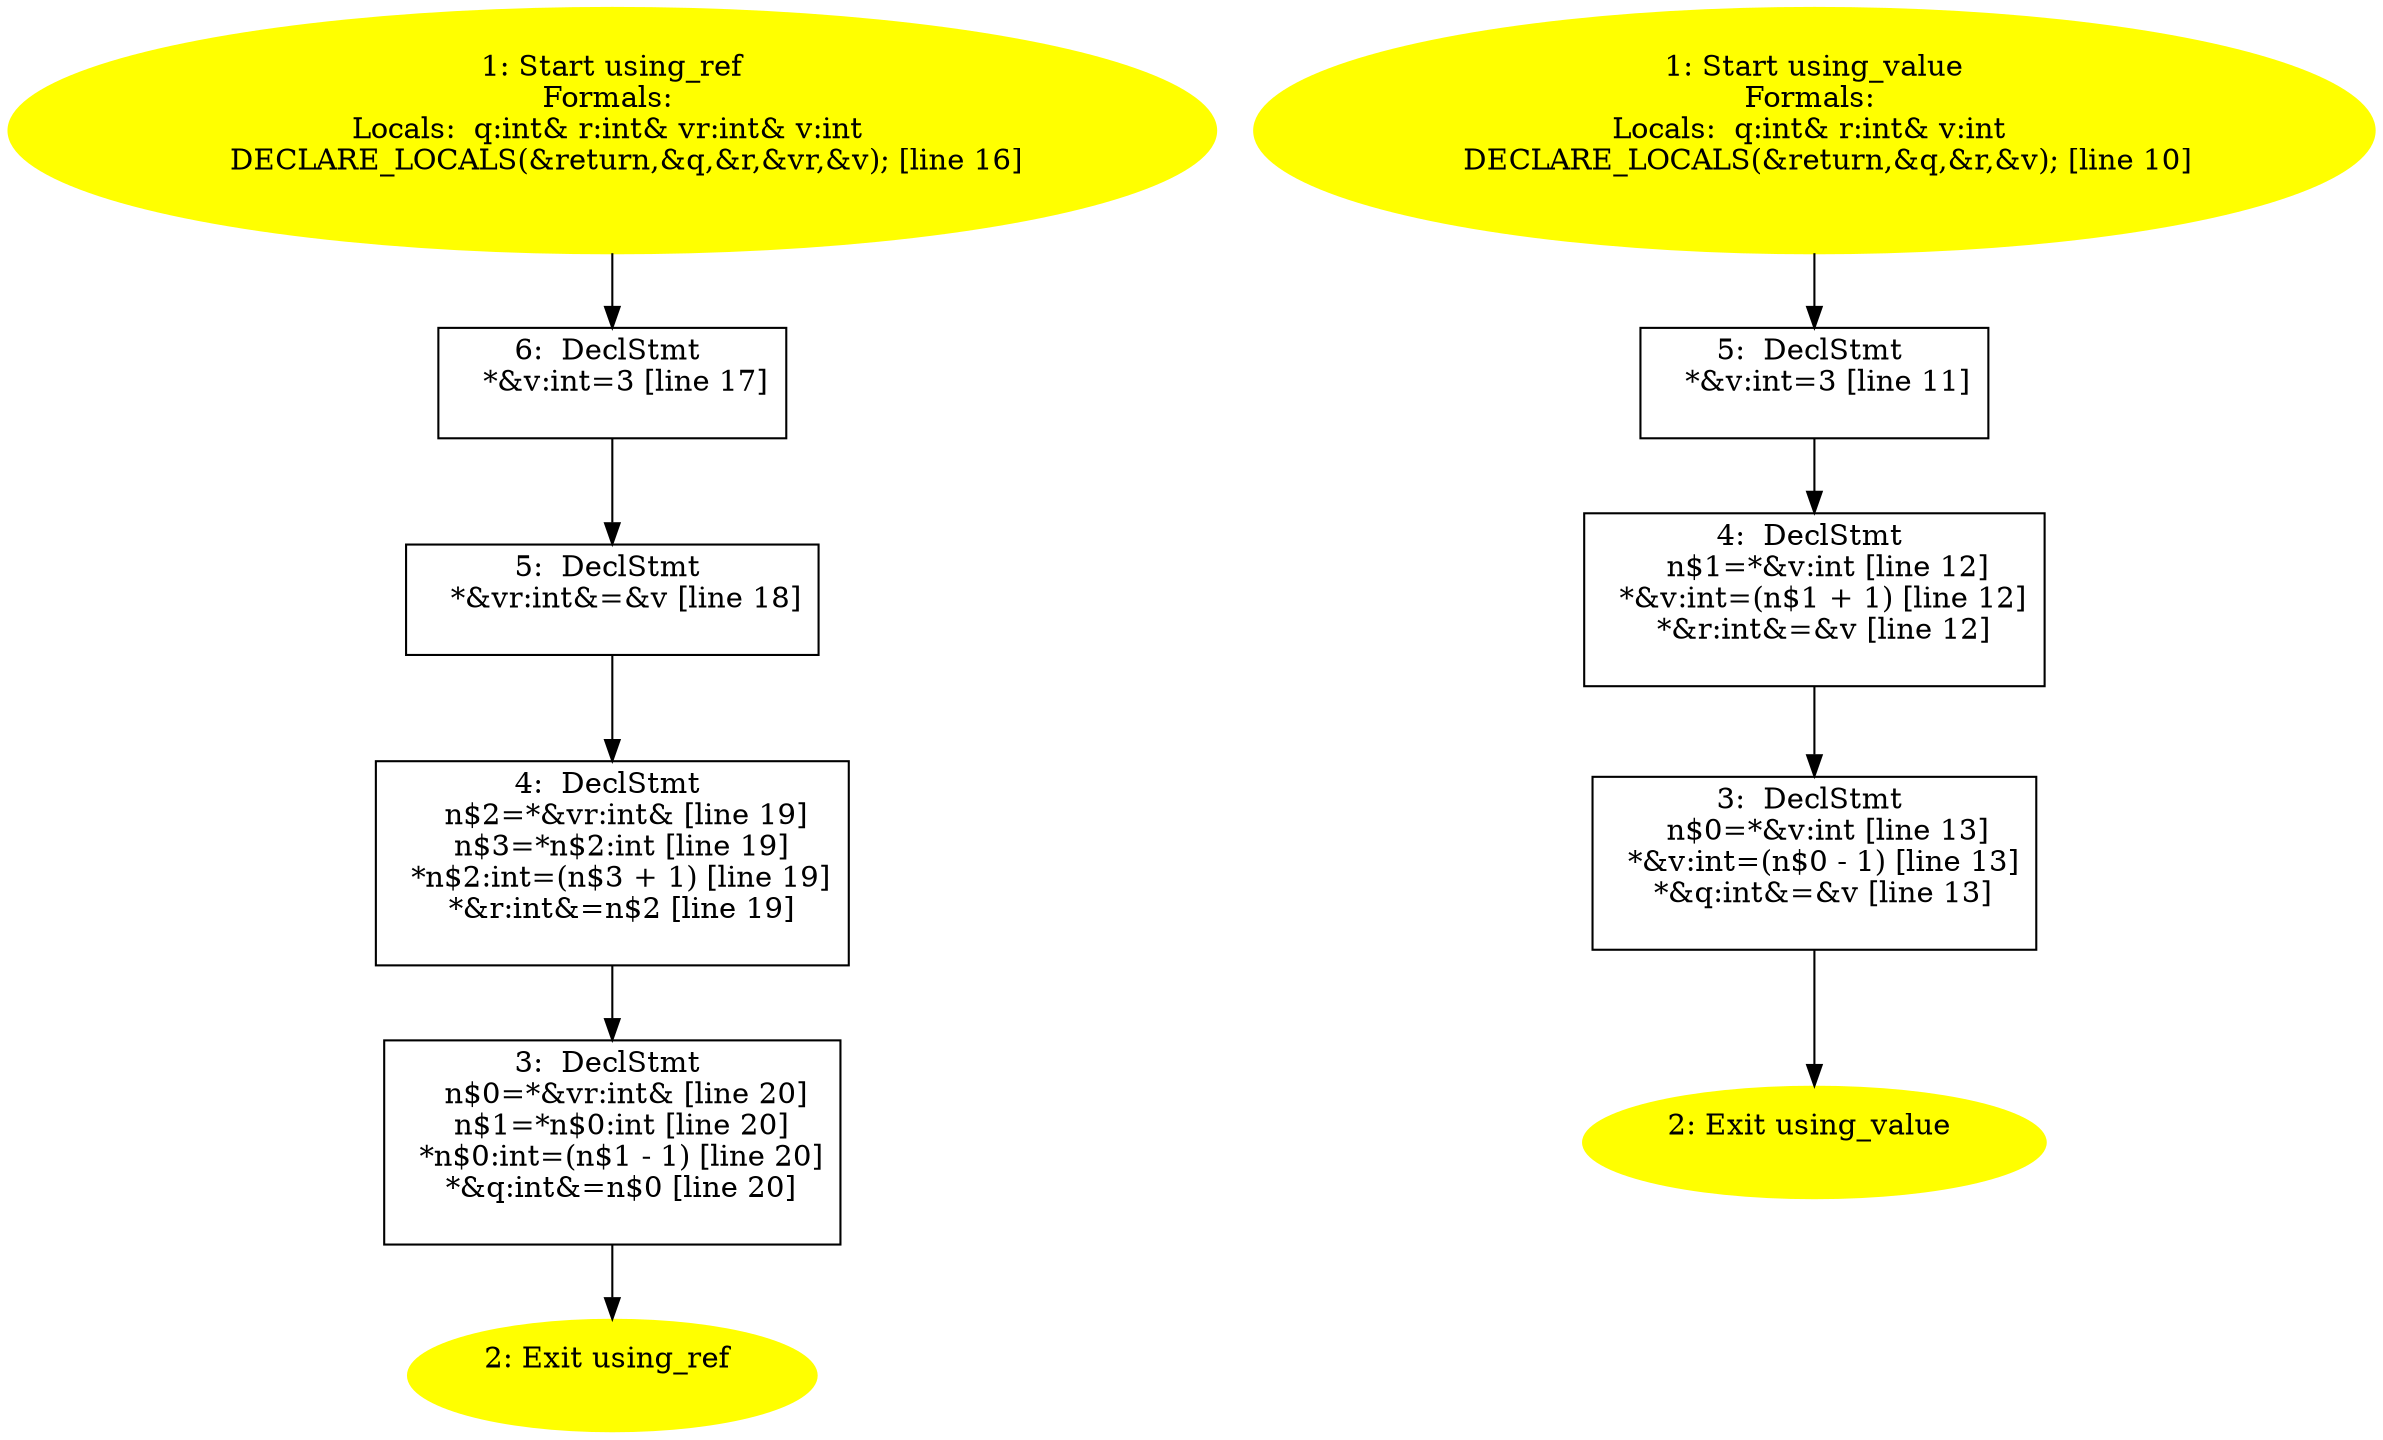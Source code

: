 /* @generated */
digraph iCFG {
"using_ref{d41d8cd98f00b204e9800998ecf8427e_Z9using_refv}.a0db315c975e8d83b610617ab6e31142_6" [label="6:  DeclStmt \n   *&v:int=3 [line 17]\n " shape="box"]
	

	 "using_ref{d41d8cd98f00b204e9800998ecf8427e_Z9using_refv}.a0db315c975e8d83b610617ab6e31142_6" -> "using_ref{d41d8cd98f00b204e9800998ecf8427e_Z9using_refv}.a0db315c975e8d83b610617ab6e31142_5" ;
"using_ref{d41d8cd98f00b204e9800998ecf8427e_Z9using_refv}.a0db315c975e8d83b610617ab6e31142_5" [label="5:  DeclStmt \n   *&vr:int&=&v [line 18]\n " shape="box"]
	

	 "using_ref{d41d8cd98f00b204e9800998ecf8427e_Z9using_refv}.a0db315c975e8d83b610617ab6e31142_5" -> "using_ref{d41d8cd98f00b204e9800998ecf8427e_Z9using_refv}.a0db315c975e8d83b610617ab6e31142_4" ;
"using_ref{d41d8cd98f00b204e9800998ecf8427e_Z9using_refv}.a0db315c975e8d83b610617ab6e31142_4" [label="4:  DeclStmt \n   n$2=*&vr:int& [line 19]\n  n$3=*n$2:int [line 19]\n  *n$2:int=(n$3 + 1) [line 19]\n  *&r:int&=n$2 [line 19]\n " shape="box"]
	

	 "using_ref{d41d8cd98f00b204e9800998ecf8427e_Z9using_refv}.a0db315c975e8d83b610617ab6e31142_4" -> "using_ref{d41d8cd98f00b204e9800998ecf8427e_Z9using_refv}.a0db315c975e8d83b610617ab6e31142_3" ;
"using_ref{d41d8cd98f00b204e9800998ecf8427e_Z9using_refv}.a0db315c975e8d83b610617ab6e31142_3" [label="3:  DeclStmt \n   n$0=*&vr:int& [line 20]\n  n$1=*n$0:int [line 20]\n  *n$0:int=(n$1 - 1) [line 20]\n  *&q:int&=n$0 [line 20]\n " shape="box"]
	

	 "using_ref{d41d8cd98f00b204e9800998ecf8427e_Z9using_refv}.a0db315c975e8d83b610617ab6e31142_3" -> "using_ref{d41d8cd98f00b204e9800998ecf8427e_Z9using_refv}.a0db315c975e8d83b610617ab6e31142_2" ;
"using_ref{d41d8cd98f00b204e9800998ecf8427e_Z9using_refv}.a0db315c975e8d83b610617ab6e31142_2" [label="2: Exit using_ref \n  " color=yellow style=filled]
	

"using_ref{d41d8cd98f00b204e9800998ecf8427e_Z9using_refv}.a0db315c975e8d83b610617ab6e31142_1" [label="1: Start using_ref\nFormals: \nLocals:  q:int& r:int& vr:int& v:int \n   DECLARE_LOCALS(&return,&q,&r,&vr,&v); [line 16]\n " color=yellow style=filled]
	

	 "using_ref{d41d8cd98f00b204e9800998ecf8427e_Z9using_refv}.a0db315c975e8d83b610617ab6e31142_1" -> "using_ref{d41d8cd98f00b204e9800998ecf8427e_Z9using_refv}.a0db315c975e8d83b610617ab6e31142_6" ;
"using_value{d41d8cd98f00b204e9800998ecf8427e_Z11using_valuev}.0c78707da47137cfea258769cf552f73_5" [label="5:  DeclStmt \n   *&v:int=3 [line 11]\n " shape="box"]
	

	 "using_value{d41d8cd98f00b204e9800998ecf8427e_Z11using_valuev}.0c78707da47137cfea258769cf552f73_5" -> "using_value{d41d8cd98f00b204e9800998ecf8427e_Z11using_valuev}.0c78707da47137cfea258769cf552f73_4" ;
"using_value{d41d8cd98f00b204e9800998ecf8427e_Z11using_valuev}.0c78707da47137cfea258769cf552f73_4" [label="4:  DeclStmt \n   n$1=*&v:int [line 12]\n  *&v:int=(n$1 + 1) [line 12]\n  *&r:int&=&v [line 12]\n " shape="box"]
	

	 "using_value{d41d8cd98f00b204e9800998ecf8427e_Z11using_valuev}.0c78707da47137cfea258769cf552f73_4" -> "using_value{d41d8cd98f00b204e9800998ecf8427e_Z11using_valuev}.0c78707da47137cfea258769cf552f73_3" ;
"using_value{d41d8cd98f00b204e9800998ecf8427e_Z11using_valuev}.0c78707da47137cfea258769cf552f73_3" [label="3:  DeclStmt \n   n$0=*&v:int [line 13]\n  *&v:int=(n$0 - 1) [line 13]\n  *&q:int&=&v [line 13]\n " shape="box"]
	

	 "using_value{d41d8cd98f00b204e9800998ecf8427e_Z11using_valuev}.0c78707da47137cfea258769cf552f73_3" -> "using_value{d41d8cd98f00b204e9800998ecf8427e_Z11using_valuev}.0c78707da47137cfea258769cf552f73_2" ;
"using_value{d41d8cd98f00b204e9800998ecf8427e_Z11using_valuev}.0c78707da47137cfea258769cf552f73_2" [label="2: Exit using_value \n  " color=yellow style=filled]
	

"using_value{d41d8cd98f00b204e9800998ecf8427e_Z11using_valuev}.0c78707da47137cfea258769cf552f73_1" [label="1: Start using_value\nFormals: \nLocals:  q:int& r:int& v:int \n   DECLARE_LOCALS(&return,&q,&r,&v); [line 10]\n " color=yellow style=filled]
	

	 "using_value{d41d8cd98f00b204e9800998ecf8427e_Z11using_valuev}.0c78707da47137cfea258769cf552f73_1" -> "using_value{d41d8cd98f00b204e9800998ecf8427e_Z11using_valuev}.0c78707da47137cfea258769cf552f73_5" ;
}
